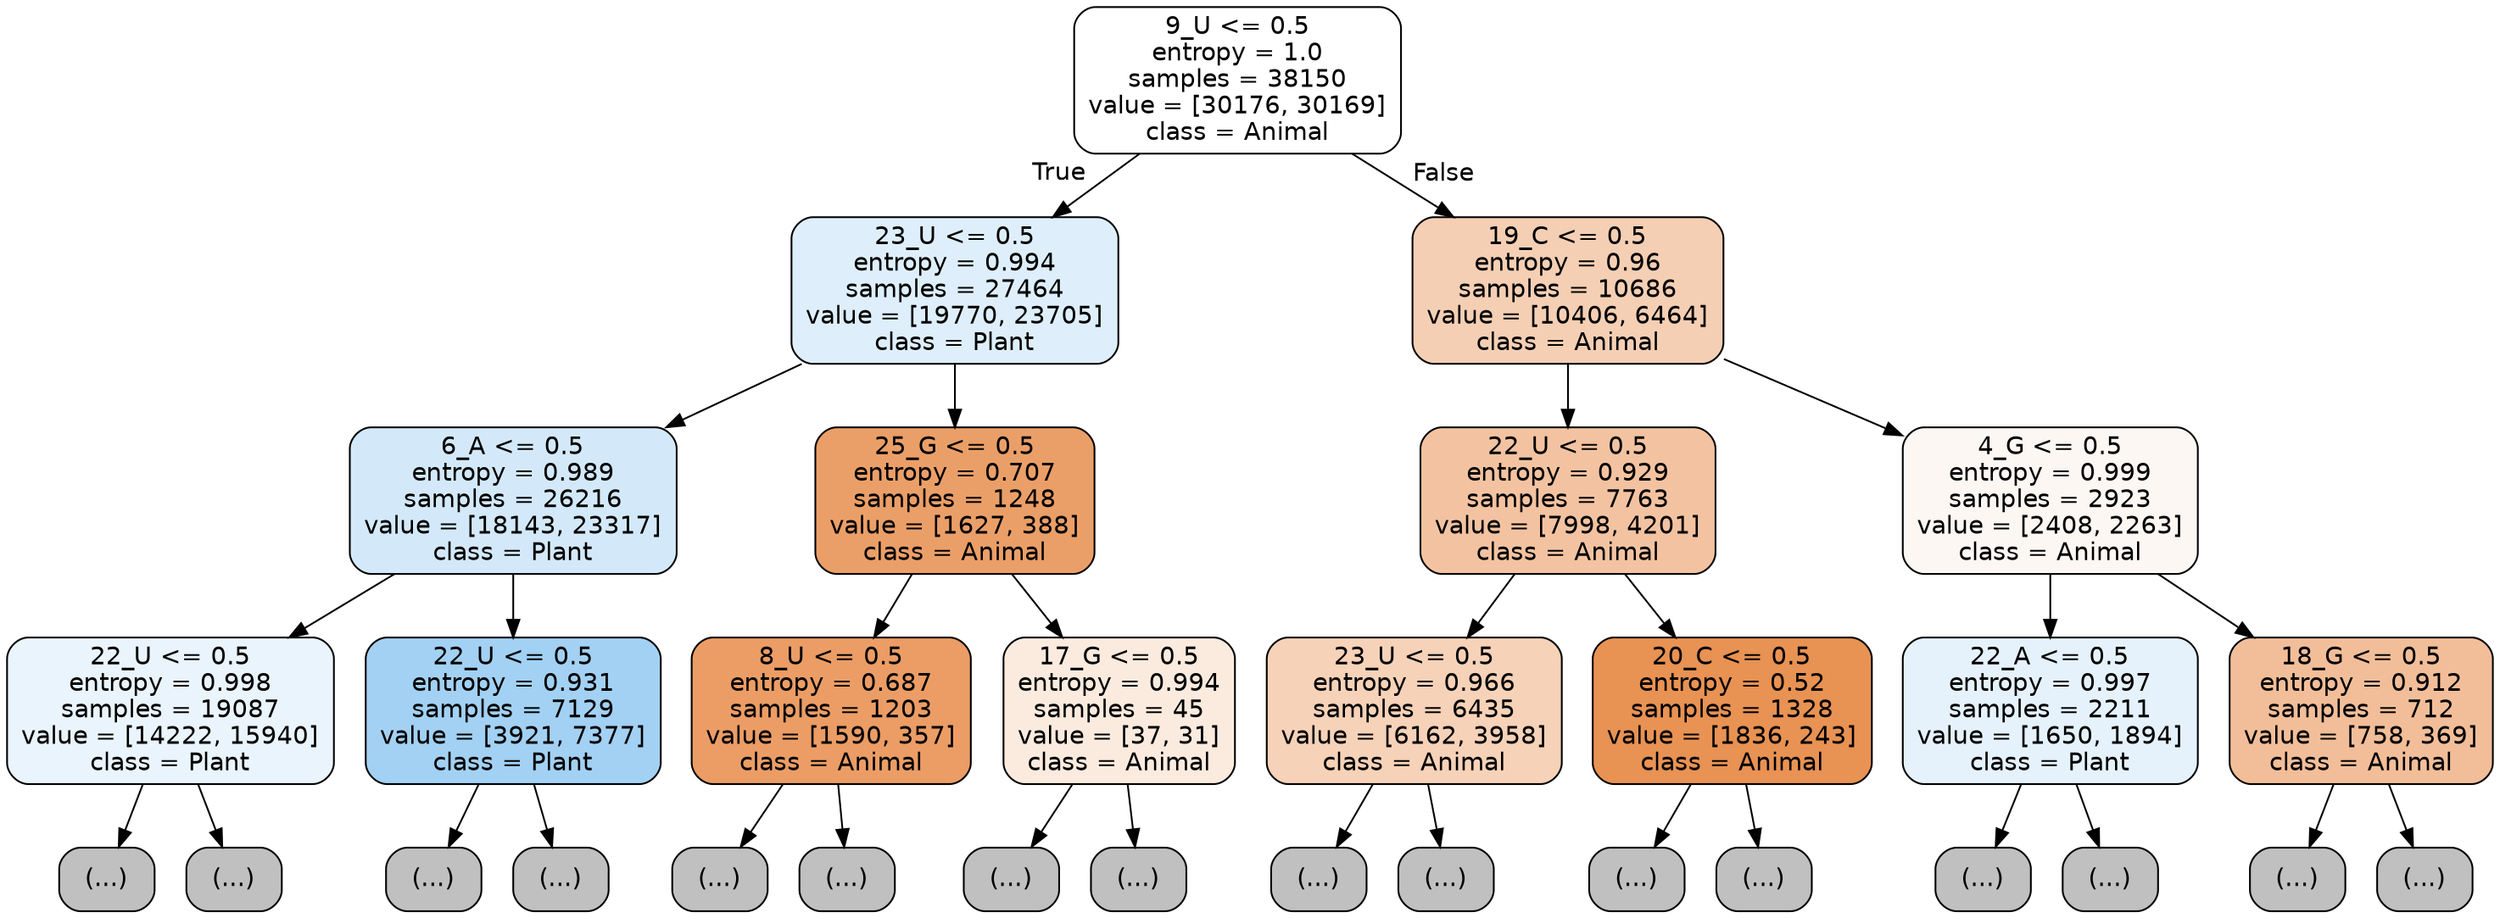 digraph Tree {
node [shape=box, style="filled, rounded", color="black", fontname="helvetica"] ;
edge [fontname="helvetica"] ;
0 [label="9_U <= 0.5\nentropy = 1.0\nsamples = 38150\nvalue = [30176, 30169]\nclass = Animal", fillcolor="#ffffff"] ;
1 [label="23_U <= 0.5\nentropy = 0.994\nsamples = 27464\nvalue = [19770, 23705]\nclass = Plant", fillcolor="#deeffb"] ;
0 -> 1 [labeldistance=2.5, labelangle=45, headlabel="True"] ;
2 [label="6_A <= 0.5\nentropy = 0.989\nsamples = 26216\nvalue = [18143, 23317]\nclass = Plant", fillcolor="#d3e9f9"] ;
1 -> 2 ;
3 [label="22_U <= 0.5\nentropy = 0.998\nsamples = 19087\nvalue = [14222, 15940]\nclass = Plant", fillcolor="#eaf4fc"] ;
2 -> 3 ;
4 [label="(...)", fillcolor="#C0C0C0"] ;
3 -> 4 ;
7821 [label="(...)", fillcolor="#C0C0C0"] ;
3 -> 7821 ;
8776 [label="22_U <= 0.5\nentropy = 0.931\nsamples = 7129\nvalue = [3921, 7377]\nclass = Plant", fillcolor="#a2d1f3"] ;
2 -> 8776 ;
8777 [label="(...)", fillcolor="#C0C0C0"] ;
8776 -> 8777 ;
11238 [label="(...)", fillcolor="#C0C0C0"] ;
8776 -> 11238 ;
11561 [label="25_G <= 0.5\nentropy = 0.707\nsamples = 1248\nvalue = [1627, 388]\nclass = Animal", fillcolor="#eb9f68"] ;
1 -> 11561 ;
11562 [label="8_U <= 0.5\nentropy = 0.687\nsamples = 1203\nvalue = [1590, 357]\nclass = Animal", fillcolor="#eb9d65"] ;
11561 -> 11562 ;
11563 [label="(...)", fillcolor="#C0C0C0"] ;
11562 -> 11563 ;
11938 [label="(...)", fillcolor="#C0C0C0"] ;
11562 -> 11938 ;
12081 [label="17_G <= 0.5\nentropy = 0.994\nsamples = 45\nvalue = [37, 31]\nclass = Animal", fillcolor="#fbebdf"] ;
11561 -> 12081 ;
12082 [label="(...)", fillcolor="#C0C0C0"] ;
12081 -> 12082 ;
12097 [label="(...)", fillcolor="#C0C0C0"] ;
12081 -> 12097 ;
12098 [label="19_C <= 0.5\nentropy = 0.96\nsamples = 10686\nvalue = [10406, 6464]\nclass = Animal", fillcolor="#f5cfb4"] ;
0 -> 12098 [labeldistance=2.5, labelangle=-45, headlabel="False"] ;
12099 [label="22_U <= 0.5\nentropy = 0.929\nsamples = 7763\nvalue = [7998, 4201]\nclass = Animal", fillcolor="#f3c3a1"] ;
12098 -> 12099 ;
12100 [label="23_U <= 0.5\nentropy = 0.966\nsamples = 6435\nvalue = [6162, 3958]\nclass = Animal", fillcolor="#f6d2b8"] ;
12099 -> 12100 ;
12101 [label="(...)", fillcolor="#C0C0C0"] ;
12100 -> 12101 ;
15194 [label="(...)", fillcolor="#C0C0C0"] ;
12100 -> 15194 ;
15307 [label="20_C <= 0.5\nentropy = 0.52\nsamples = 1328\nvalue = [1836, 243]\nclass = Animal", fillcolor="#e89253"] ;
12099 -> 15307 ;
15308 [label="(...)", fillcolor="#C0C0C0"] ;
15307 -> 15308 ;
15613 [label="(...)", fillcolor="#C0C0C0"] ;
15307 -> 15613 ;
15714 [label="4_G <= 0.5\nentropy = 0.999\nsamples = 2923\nvalue = [2408, 2263]\nclass = Animal", fillcolor="#fdf7f3"] ;
12098 -> 15714 ;
15715 [label="22_A <= 0.5\nentropy = 0.997\nsamples = 2211\nvalue = [1650, 1894]\nclass = Plant", fillcolor="#e5f2fc"] ;
15714 -> 15715 ;
15716 [label="(...)", fillcolor="#C0C0C0"] ;
15715 -> 15716 ;
16499 [label="(...)", fillcolor="#C0C0C0"] ;
15715 -> 16499 ;
16572 [label="18_G <= 0.5\nentropy = 0.912\nsamples = 712\nvalue = [758, 369]\nclass = Animal", fillcolor="#f2be99"] ;
15714 -> 16572 ;
16573 [label="(...)", fillcolor="#C0C0C0"] ;
16572 -> 16573 ;
16830 [label="(...)", fillcolor="#C0C0C0"] ;
16572 -> 16830 ;
}